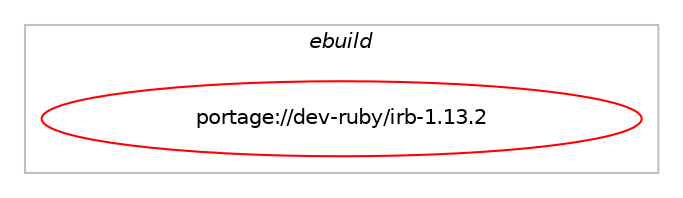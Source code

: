 digraph prolog {

# *************
# Graph options
# *************

newrank=true;
concentrate=true;
compound=true;
graph [rankdir=LR,fontname=Helvetica,fontsize=10,ranksep=1.5];#, ranksep=2.5, nodesep=0.2];
edge  [arrowhead=vee];
node  [fontname=Helvetica,fontsize=10];

# **********
# The ebuild
# **********

subgraph cluster_leftcol {
color=gray;
label=<<i>ebuild</i>>;
id [label="portage://dev-ruby/irb-1.13.2", color=red, width=4, href="../dev-ruby/irb-1.13.2.svg"];
}

# ****************
# The dependencies
# ****************

subgraph cluster_midcol {
color=gray;
label=<<i>dependencies</i>>;
subgraph cluster_compile {
fillcolor="#eeeeee";
style=filled;
label=<<i>compile</i>>;
# *** BEGIN UNKNOWN DEPENDENCY TYPE (TODO) ***
# id -> equal(use_conditional_group(positive,ruby_targets_ruby31,portage://dev-ruby/irb-1.13.2,[package_dependency(portage://dev-ruby/irb-1.13.2,install,no,dev-lang,ruby,none,[,,],[slot(3.1)],[])]))
# *** END UNKNOWN DEPENDENCY TYPE (TODO) ***

# *** BEGIN UNKNOWN DEPENDENCY TYPE (TODO) ***
# id -> equal(use_conditional_group(positive,ruby_targets_ruby31,portage://dev-ruby/irb-1.13.2,[package_dependency(portage://dev-ruby/irb-1.13.2,install,no,virtual,rubygems,none,[,,],[],[use(enable(ruby_targets_ruby31),negative)])]))
# *** END UNKNOWN DEPENDENCY TYPE (TODO) ***

# *** BEGIN UNKNOWN DEPENDENCY TYPE (TODO) ***
# id -> equal(use_conditional_group(positive,ruby_targets_ruby32,portage://dev-ruby/irb-1.13.2,[package_dependency(portage://dev-ruby/irb-1.13.2,install,no,dev-lang,ruby,none,[,,],[slot(3.2)],[])]))
# *** END UNKNOWN DEPENDENCY TYPE (TODO) ***

# *** BEGIN UNKNOWN DEPENDENCY TYPE (TODO) ***
# id -> equal(use_conditional_group(positive,ruby_targets_ruby32,portage://dev-ruby/irb-1.13.2,[package_dependency(portage://dev-ruby/irb-1.13.2,install,no,virtual,rubygems,none,[,,],[],[use(enable(ruby_targets_ruby32),negative)])]))
# *** END UNKNOWN DEPENDENCY TYPE (TODO) ***

# *** BEGIN UNKNOWN DEPENDENCY TYPE (TODO) ***
# id -> equal(use_conditional_group(positive,ruby_targets_ruby33,portage://dev-ruby/irb-1.13.2,[package_dependency(portage://dev-ruby/irb-1.13.2,install,no,dev-lang,ruby,none,[,,],[slot(3.3)],[])]))
# *** END UNKNOWN DEPENDENCY TYPE (TODO) ***

# *** BEGIN UNKNOWN DEPENDENCY TYPE (TODO) ***
# id -> equal(use_conditional_group(positive,ruby_targets_ruby33,portage://dev-ruby/irb-1.13.2,[package_dependency(portage://dev-ruby/irb-1.13.2,install,no,virtual,rubygems,none,[,,],[],[use(enable(ruby_targets_ruby33),negative)])]))
# *** END UNKNOWN DEPENDENCY TYPE (TODO) ***

}
subgraph cluster_compileandrun {
fillcolor="#eeeeee";
style=filled;
label=<<i>compile and run</i>>;
}
subgraph cluster_run {
fillcolor="#eeeeee";
style=filled;
label=<<i>run</i>>;
# *** BEGIN UNKNOWN DEPENDENCY TYPE (TODO) ***
# id -> equal(use_conditional_group(positive,ruby_targets_ruby31,portage://dev-ruby/irb-1.13.2,[package_dependency(portage://dev-ruby/irb-1.13.2,run,no,dev-lang,ruby,none,[,,],[slot(3.1)],[])]))
# *** END UNKNOWN DEPENDENCY TYPE (TODO) ***

# *** BEGIN UNKNOWN DEPENDENCY TYPE (TODO) ***
# id -> equal(use_conditional_group(positive,ruby_targets_ruby31,portage://dev-ruby/irb-1.13.2,[package_dependency(portage://dev-ruby/irb-1.13.2,run,no,dev-ruby,rdoc,greaterequal,[4.0.0,,,4.0.0],[],[use(enable(ruby_targets_ruby31),negative)]),package_dependency(portage://dev-ruby/irb-1.13.2,run,no,dev-ruby,reline,greaterequal,[0.4.2,,,0.4.2],[],[use(enable(ruby_targets_ruby31),negative)]),package_dependency(portage://dev-ruby/irb-1.13.2,run,weak,app-eselect,eselect-ruby,smaller,[20231008,,,20231008],[],[use(enable(ruby_targets_ruby31),negative)])]))
# *** END UNKNOWN DEPENDENCY TYPE (TODO) ***

# *** BEGIN UNKNOWN DEPENDENCY TYPE (TODO) ***
# id -> equal(use_conditional_group(positive,ruby_targets_ruby31,portage://dev-ruby/irb-1.13.2,[package_dependency(portage://dev-ruby/irb-1.13.2,run,no,virtual,rubygems,none,[,,],[],[use(enable(ruby_targets_ruby31),negative)])]))
# *** END UNKNOWN DEPENDENCY TYPE (TODO) ***

# *** BEGIN UNKNOWN DEPENDENCY TYPE (TODO) ***
# id -> equal(use_conditional_group(positive,ruby_targets_ruby32,portage://dev-ruby/irb-1.13.2,[package_dependency(portage://dev-ruby/irb-1.13.2,run,no,dev-lang,ruby,none,[,,],[slot(3.2)],[])]))
# *** END UNKNOWN DEPENDENCY TYPE (TODO) ***

# *** BEGIN UNKNOWN DEPENDENCY TYPE (TODO) ***
# id -> equal(use_conditional_group(positive,ruby_targets_ruby32,portage://dev-ruby/irb-1.13.2,[package_dependency(portage://dev-ruby/irb-1.13.2,run,no,dev-ruby,rdoc,greaterequal,[4.0.0,,,4.0.0],[],[use(enable(ruby_targets_ruby32),negative)]),package_dependency(portage://dev-ruby/irb-1.13.2,run,no,dev-ruby,reline,greaterequal,[0.4.2,,,0.4.2],[],[use(enable(ruby_targets_ruby32),negative)]),package_dependency(portage://dev-ruby/irb-1.13.2,run,weak,app-eselect,eselect-ruby,smaller,[20231008,,,20231008],[],[use(enable(ruby_targets_ruby32),negative)])]))
# *** END UNKNOWN DEPENDENCY TYPE (TODO) ***

# *** BEGIN UNKNOWN DEPENDENCY TYPE (TODO) ***
# id -> equal(use_conditional_group(positive,ruby_targets_ruby32,portage://dev-ruby/irb-1.13.2,[package_dependency(portage://dev-ruby/irb-1.13.2,run,no,virtual,rubygems,none,[,,],[],[use(enable(ruby_targets_ruby32),negative)])]))
# *** END UNKNOWN DEPENDENCY TYPE (TODO) ***

# *** BEGIN UNKNOWN DEPENDENCY TYPE (TODO) ***
# id -> equal(use_conditional_group(positive,ruby_targets_ruby33,portage://dev-ruby/irb-1.13.2,[package_dependency(portage://dev-ruby/irb-1.13.2,run,no,dev-lang,ruby,none,[,,],[slot(3.3)],[])]))
# *** END UNKNOWN DEPENDENCY TYPE (TODO) ***

# *** BEGIN UNKNOWN DEPENDENCY TYPE (TODO) ***
# id -> equal(use_conditional_group(positive,ruby_targets_ruby33,portage://dev-ruby/irb-1.13.2,[package_dependency(portage://dev-ruby/irb-1.13.2,run,no,dev-ruby,rdoc,greaterequal,[4.0.0,,,4.0.0],[],[use(enable(ruby_targets_ruby33),negative)]),package_dependency(portage://dev-ruby/irb-1.13.2,run,no,dev-ruby,reline,greaterequal,[0.4.2,,,0.4.2],[],[use(enable(ruby_targets_ruby33),negative)]),package_dependency(portage://dev-ruby/irb-1.13.2,run,weak,app-eselect,eselect-ruby,smaller,[20231008,,,20231008],[],[use(enable(ruby_targets_ruby33),negative)])]))
# *** END UNKNOWN DEPENDENCY TYPE (TODO) ***

# *** BEGIN UNKNOWN DEPENDENCY TYPE (TODO) ***
# id -> equal(use_conditional_group(positive,ruby_targets_ruby33,portage://dev-ruby/irb-1.13.2,[package_dependency(portage://dev-ruby/irb-1.13.2,run,no,virtual,rubygems,none,[,,],[],[use(enable(ruby_targets_ruby33),negative)])]))
# *** END UNKNOWN DEPENDENCY TYPE (TODO) ***

}
}

# **************
# The candidates
# **************

subgraph cluster_choices {
rank=same;
color=gray;
label=<<i>candidates</i>>;

}

}
